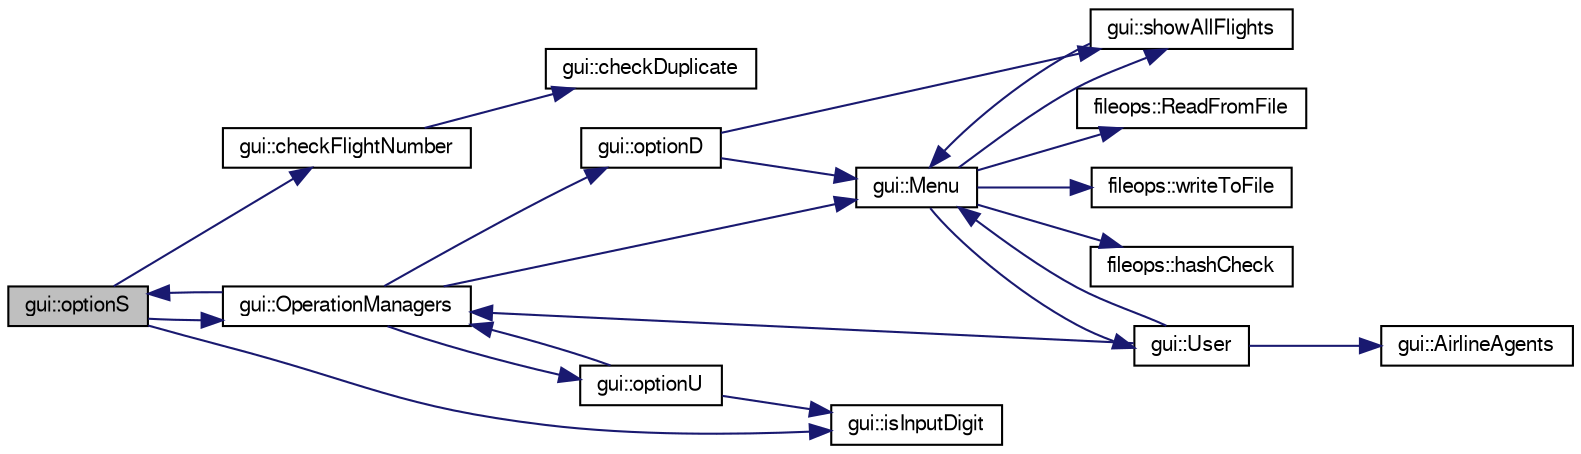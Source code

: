 digraph G
{
  edge [fontname="FreeSans",fontsize="10",labelfontname="FreeSans",labelfontsize="10"];
  node [fontname="FreeSans",fontsize="10",shape=record];
  rankdir=LR;
  Node1 [label="gui::optionS",height=0.2,width=0.4,color="black", fillcolor="grey75", style="filled" fontcolor="black"];
  Node1 -> Node2 [color="midnightblue",fontsize="10",style="solid",fontname="FreeSans"];
  Node2 [label="gui::checkFlightNumber",height=0.2,width=0.4,color="black", fillcolor="white", style="filled",URL="$classgui.html#a68a8c8fdbcf6ca93ea3d1233443b185c"];
  Node2 -> Node3 [color="midnightblue",fontsize="10",style="solid",fontname="FreeSans"];
  Node3 [label="gui::checkDuplicate",height=0.2,width=0.4,color="black", fillcolor="white", style="filled",URL="$classgui.html#a56286e7605a615ea09443ea66f3eca58",tooltip="constructor"];
  Node1 -> Node4 [color="midnightblue",fontsize="10",style="solid",fontname="FreeSans"];
  Node4 [label="gui::isInputDigit",height=0.2,width=0.4,color="black", fillcolor="white", style="filled",URL="$classgui.html#a57cb6f9802b7fa6a73fb43e71c4e84af"];
  Node1 -> Node5 [color="midnightblue",fontsize="10",style="solid",fontname="FreeSans"];
  Node5 [label="gui::OperationManagers",height=0.2,width=0.4,color="black", fillcolor="white", style="filled",URL="$classgui.html#afe37700bacd80503661c4f45b55019bd",tooltip="this asks the manager what he wants to do."];
  Node5 -> Node6 [color="midnightblue",fontsize="10",style="solid",fontname="FreeSans"];
  Node6 [label="gui::Menu",height=0.2,width=0.4,color="black", fillcolor="white", style="filled",URL="$classgui.html#a57cd3dc1eca1d8cb7aabb9fa75d79702",tooltip="the main menu. asks what the user would like to do."];
  Node6 -> Node7 [color="midnightblue",fontsize="10",style="solid",fontname="FreeSans"];
  Node7 [label="fileops::hashCheck",height=0.2,width=0.4,color="black", fillcolor="white", style="filled",URL="$classfileops.html#a978fbcad1782aae513c2690bd43985c3",tooltip="constructor"];
  Node6 -> Node8 [color="midnightblue",fontsize="10",style="solid",fontname="FreeSans"];
  Node8 [label="fileops::ReadFromFile",height=0.2,width=0.4,color="black", fillcolor="white", style="filled",URL="$classfileops.html#ae29d933450817ab66cd743382ce65226"];
  Node6 -> Node9 [color="midnightblue",fontsize="10",style="solid",fontname="FreeSans"];
  Node9 [label="gui::showAllFlights",height=0.2,width=0.4,color="black", fillcolor="white", style="filled",URL="$classgui.html#a5c6627bafacf8ced6dde1abc32e8dea8",tooltip="shows the master list of flights/schedules."];
  Node9 -> Node6 [color="midnightblue",fontsize="10",style="solid",fontname="FreeSans"];
  Node6 -> Node10 [color="midnightblue",fontsize="10",style="solid",fontname="FreeSans"];
  Node10 [label="gui::User",height=0.2,width=0.4,color="black", fillcolor="white", style="filled",URL="$classgui.html#a3c2584790da727b2c2fabc178c449ea3",tooltip="asks what kind of user are you."];
  Node10 -> Node11 [color="midnightblue",fontsize="10",style="solid",fontname="FreeSans"];
  Node11 [label="gui::AirlineAgents",height=0.2,width=0.4,color="black", fillcolor="white", style="filled",URL="$classgui.html#ae39757d1c6bdbfa938dbe3226a36febb",tooltip="agent function. NOT IMPLEMENTED"];
  Node10 -> Node6 [color="midnightblue",fontsize="10",style="solid",fontname="FreeSans"];
  Node10 -> Node5 [color="midnightblue",fontsize="10",style="solid",fontname="FreeSans"];
  Node6 -> Node12 [color="midnightblue",fontsize="10",style="solid",fontname="FreeSans"];
  Node12 [label="fileops::writeToFile",height=0.2,width=0.4,color="black", fillcolor="white", style="filled",URL="$classfileops.html#a19786cd653a381ba6b185cfbab4efb0a"];
  Node5 -> Node13 [color="midnightblue",fontsize="10",style="solid",fontname="FreeSans"];
  Node13 [label="gui::optionD",height=0.2,width=0.4,color="black", fillcolor="white", style="filled",URL="$classgui.html#a0534e0904bd2e2e3694e3da5396d1339",tooltip="shows the master list of flights/schedules. Was original a different function."];
  Node13 -> Node6 [color="midnightblue",fontsize="10",style="solid",fontname="FreeSans"];
  Node13 -> Node9 [color="midnightblue",fontsize="10",style="solid",fontname="FreeSans"];
  Node5 -> Node1 [color="midnightblue",fontsize="10",style="solid",fontname="FreeSans"];
  Node5 -> Node14 [color="midnightblue",fontsize="10",style="solid",fontname="FreeSans"];
  Node14 [label="gui::optionU",height=0.2,width=0.4,color="black", fillcolor="white", style="filled",URL="$classgui.html#ad6587b34a7c6f8c087af1665f5dd7b71",tooltip="!needs to be error checked"];
  Node14 -> Node4 [color="midnightblue",fontsize="10",style="solid",fontname="FreeSans"];
  Node14 -> Node5 [color="midnightblue",fontsize="10",style="solid",fontname="FreeSans"];
}
